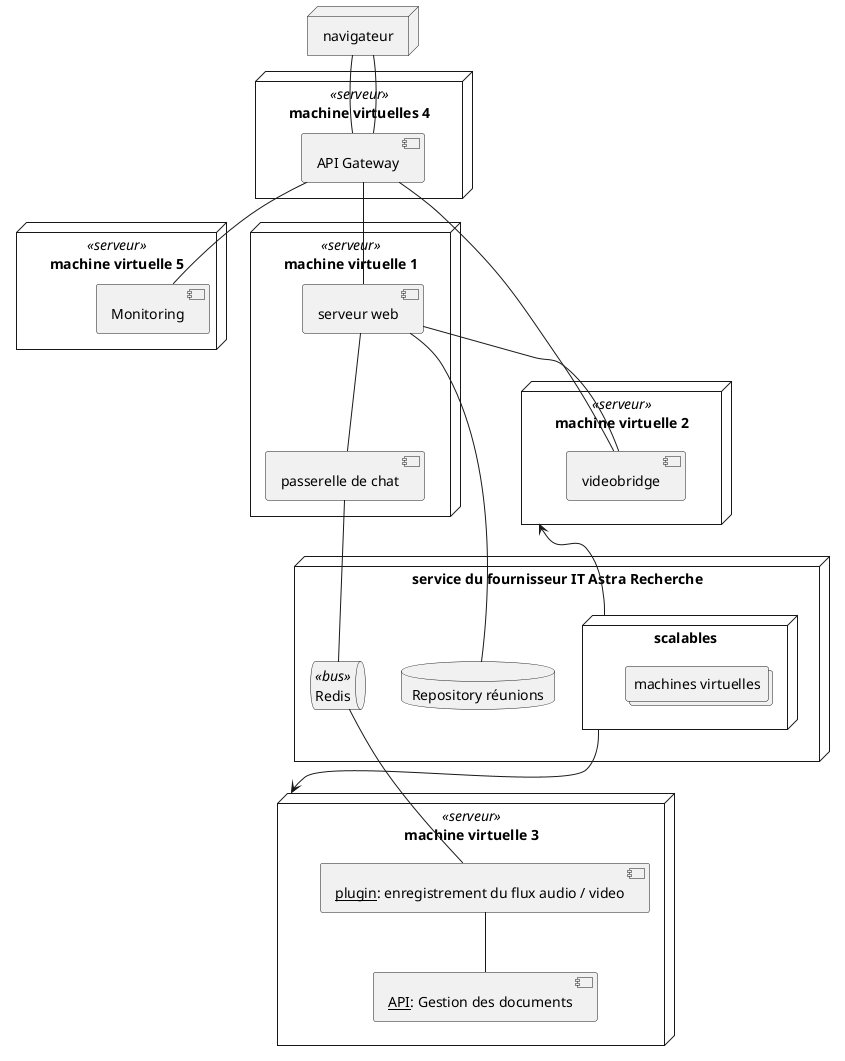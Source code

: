 @startuml

node navigateur

node "machine virtuelles 4" << serveur >> {
    component api_gateway as "API Gateway"
}

node "machine virtuelle 5" << serveur >> {
    component monitoring as "Monitoring"
}

node "machine virtuelle 1" << serveur >> {
    component app as "serveur web"
    component chat as "passerelle de chat"
}

node "machine virtuelle 2" << serveur >> as m2 {
    component videobridge
}

node "machine virtuelle 3" << serveur >> as m3 {
    component plugin as "__plugin__: enregistrement du flux audio / video"
    component api as "__API__: Gestion des documents"

}


node "service du fournisseur IT Astra Recherche" {
    node "scalables" as scale {
        collections "machines virtuelles"
    }
    database reu as "Repository réunions"
    queue pubsub << bus >> [
        Redis
    ]
}

navigateur -- api_gateway
app -- reu
navigateur -- api_gateway
api_gateway -- app
api_gateway -- videobridge
api_gateway -- monitoring
app -- chat
app -- videobridge
plugin -- api
chat -- pubsub
pubsub -- plugin
scale -down-> m3
scale -left-> m2


@enduml
